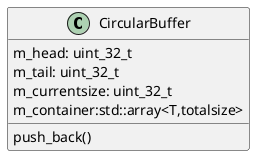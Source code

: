 @startuml

class CircularBuffer {
    m_head: uint_32_t
    m_tail: uint_32_t
    m_currentsize: uint_32_t
    m_container:std::array<T,totalsize>

    push_back()
}

@enduml